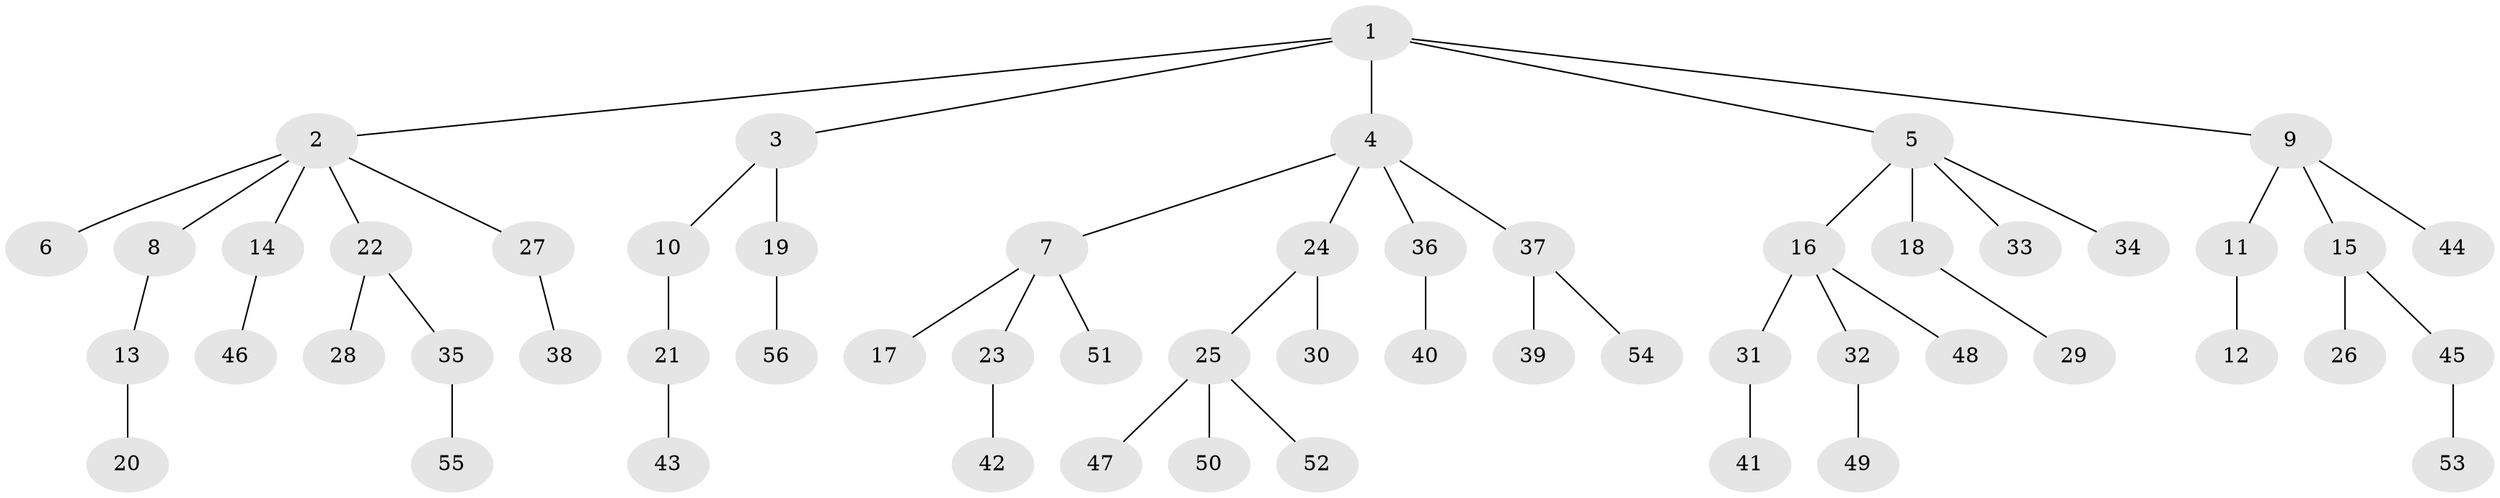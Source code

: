// coarse degree distribution, {5: 0.08823529411764706, 3: 0.14705882352941177, 4: 0.029411764705882353, 2: 0.20588235294117646, 1: 0.5294117647058824}
// Generated by graph-tools (version 1.1) at 2025/51/03/04/25 22:51:48]
// undirected, 56 vertices, 55 edges
graph export_dot {
  node [color=gray90,style=filled];
  1;
  2;
  3;
  4;
  5;
  6;
  7;
  8;
  9;
  10;
  11;
  12;
  13;
  14;
  15;
  16;
  17;
  18;
  19;
  20;
  21;
  22;
  23;
  24;
  25;
  26;
  27;
  28;
  29;
  30;
  31;
  32;
  33;
  34;
  35;
  36;
  37;
  38;
  39;
  40;
  41;
  42;
  43;
  44;
  45;
  46;
  47;
  48;
  49;
  50;
  51;
  52;
  53;
  54;
  55;
  56;
  1 -- 2;
  1 -- 3;
  1 -- 4;
  1 -- 5;
  1 -- 9;
  2 -- 6;
  2 -- 8;
  2 -- 14;
  2 -- 22;
  2 -- 27;
  3 -- 10;
  3 -- 19;
  4 -- 7;
  4 -- 24;
  4 -- 36;
  4 -- 37;
  5 -- 16;
  5 -- 18;
  5 -- 33;
  5 -- 34;
  7 -- 17;
  7 -- 23;
  7 -- 51;
  8 -- 13;
  9 -- 11;
  9 -- 15;
  9 -- 44;
  10 -- 21;
  11 -- 12;
  13 -- 20;
  14 -- 46;
  15 -- 26;
  15 -- 45;
  16 -- 31;
  16 -- 32;
  16 -- 48;
  18 -- 29;
  19 -- 56;
  21 -- 43;
  22 -- 28;
  22 -- 35;
  23 -- 42;
  24 -- 25;
  24 -- 30;
  25 -- 47;
  25 -- 50;
  25 -- 52;
  27 -- 38;
  31 -- 41;
  32 -- 49;
  35 -- 55;
  36 -- 40;
  37 -- 39;
  37 -- 54;
  45 -- 53;
}
